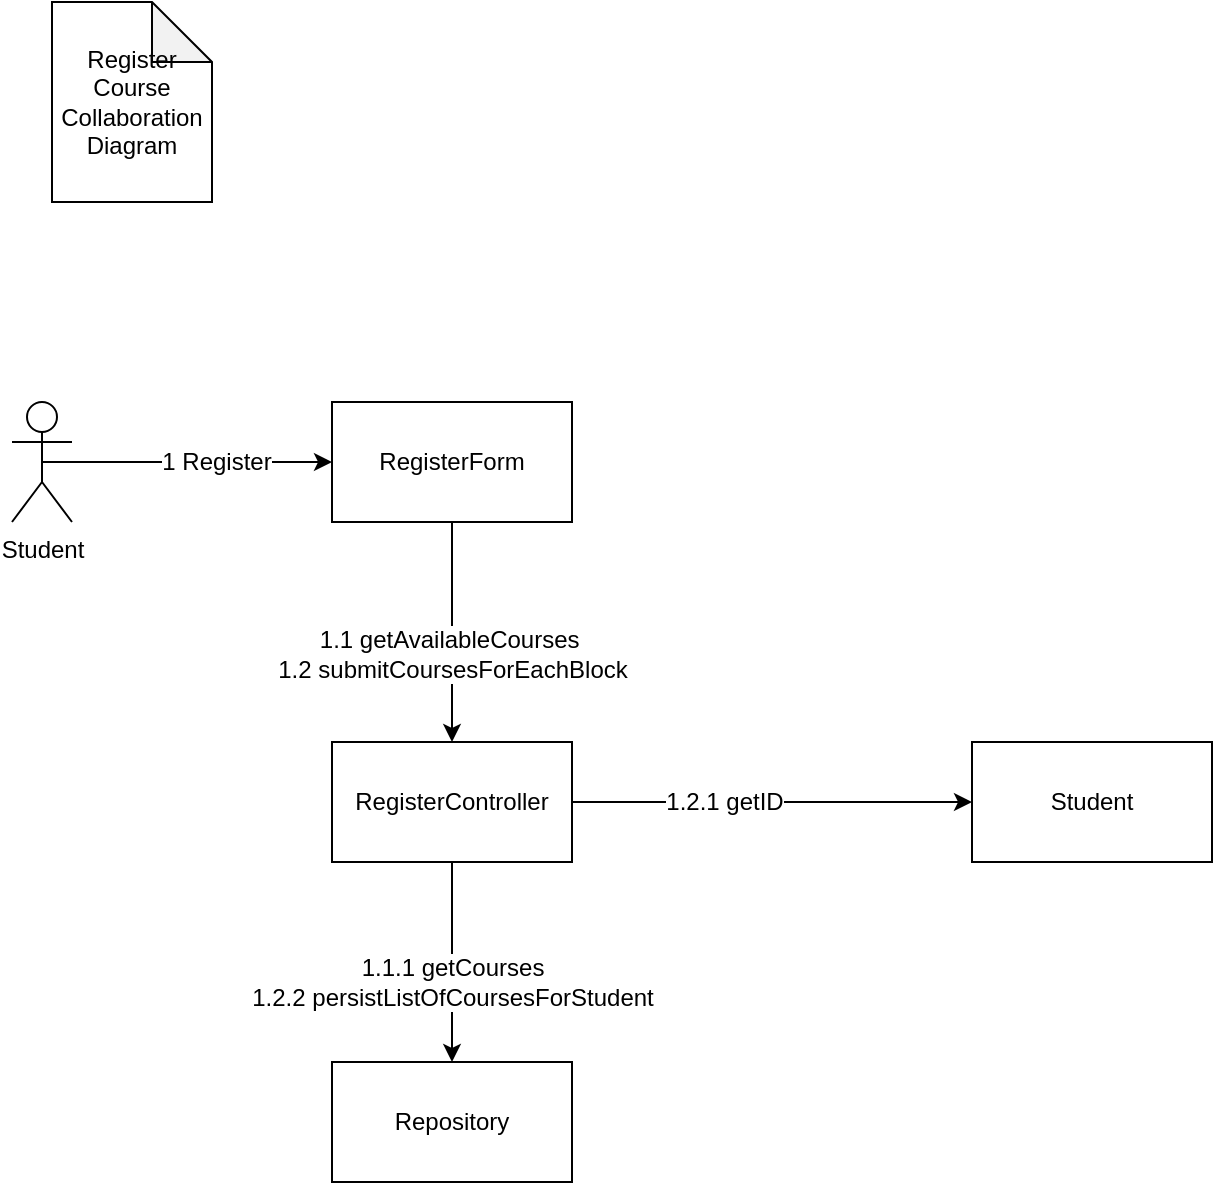 <mxfile version="12.7.9"><diagram id="QeNm8754FsHfRA11Dx_4" name="Page-1"><mxGraphModel dx="1624" dy="697" grid="1" gridSize="10" guides="1" tooltips="1" connect="1" arrows="1" fold="1" page="1" pageScale="1" pageWidth="827" pageHeight="1169" math="0" shadow="0"><root><mxCell id="0"/><mxCell id="1" parent="0"/><mxCell id="QKgyoqtiteRq1oAwJ5jL-1" value="Student" style="shape=umlActor;verticalLabelPosition=bottom;labelBackgroundColor=#ffffff;verticalAlign=top;html=1;outlineConnect=0;" vertex="1" parent="1"><mxGeometry x="70" y="240" width="30" height="60" as="geometry"/></mxCell><mxCell id="QKgyoqtiteRq1oAwJ5jL-2" value="RegisterController" style="rounded=0;whiteSpace=wrap;html=1;" vertex="1" parent="1"><mxGeometry x="230" y="410" width="120" height="60" as="geometry"/></mxCell><mxCell id="QKgyoqtiteRq1oAwJ5jL-3" value="Student" style="rounded=0;whiteSpace=wrap;html=1;" vertex="1" parent="1"><mxGeometry x="550" y="410" width="120" height="60" as="geometry"/></mxCell><mxCell id="QKgyoqtiteRq1oAwJ5jL-4" value="Repository" style="rounded=0;whiteSpace=wrap;html=1;" vertex="1" parent="1"><mxGeometry x="230" y="570" width="120" height="60" as="geometry"/></mxCell><mxCell id="QKgyoqtiteRq1oAwJ5jL-5" value="RegisterForm" style="rounded=0;whiteSpace=wrap;html=1;" vertex="1" parent="1"><mxGeometry x="230" y="240" width="120" height="60" as="geometry"/></mxCell><mxCell id="QKgyoqtiteRq1oAwJ5jL-6" value="" style="endArrow=classic;html=1;exitX=0.5;exitY=0.5;exitDx=0;exitDy=0;exitPerimeter=0;entryX=0;entryY=0.5;entryDx=0;entryDy=0;" edge="1" parent="1" source="QKgyoqtiteRq1oAwJ5jL-1" target="QKgyoqtiteRq1oAwJ5jL-5"><mxGeometry width="50" height="50" relative="1" as="geometry"><mxPoint x="210" y="410" as="sourcePoint"/><mxPoint x="260" y="360" as="targetPoint"/></mxGeometry></mxCell><mxCell id="QKgyoqtiteRq1oAwJ5jL-7" value="1 Register" style="text;html=1;align=center;verticalAlign=middle;resizable=0;points=[];labelBackgroundColor=#ffffff;" vertex="1" connectable="0" parent="QKgyoqtiteRq1oAwJ5jL-6"><mxGeometry x="0.2" relative="1" as="geometry"><mxPoint as="offset"/></mxGeometry></mxCell><mxCell id="QKgyoqtiteRq1oAwJ5jL-8" value="" style="endArrow=classic;html=1;exitX=0.5;exitY=1;exitDx=0;exitDy=0;entryX=0.5;entryY=0;entryDx=0;entryDy=0;" edge="1" parent="1" source="QKgyoqtiteRq1oAwJ5jL-5" target="QKgyoqtiteRq1oAwJ5jL-2"><mxGeometry width="50" height="50" relative="1" as="geometry"><mxPoint x="237.5" y="340" as="sourcePoint"/><mxPoint x="382.5" y="340" as="targetPoint"/></mxGeometry></mxCell><mxCell id="QKgyoqtiteRq1oAwJ5jL-9" value="1.1 getAvailableCourses&amp;nbsp;&lt;br&gt;1.2 submitCoursesForEachBlock" style="text;html=1;align=center;verticalAlign=middle;resizable=0;points=[];labelBackgroundColor=#ffffff;" vertex="1" connectable="0" parent="QKgyoqtiteRq1oAwJ5jL-8"><mxGeometry x="0.2" relative="1" as="geometry"><mxPoint as="offset"/></mxGeometry></mxCell><mxCell id="QKgyoqtiteRq1oAwJ5jL-10" value="" style="endArrow=classic;html=1;exitX=0.5;exitY=1;exitDx=0;exitDy=0;entryX=0.5;entryY=0;entryDx=0;entryDy=0;" edge="1" parent="1" source="QKgyoqtiteRq1oAwJ5jL-2" target="QKgyoqtiteRq1oAwJ5jL-4"><mxGeometry width="50" height="50" relative="1" as="geometry"><mxPoint x="300" y="310" as="sourcePoint"/><mxPoint x="300" y="420" as="targetPoint"/></mxGeometry></mxCell><mxCell id="QKgyoqtiteRq1oAwJ5jL-11" value="1.1.1 getCourses&lt;br&gt;1.2.2 persistListOfCoursesForStudent" style="text;html=1;align=center;verticalAlign=middle;resizable=0;points=[];labelBackgroundColor=#ffffff;" vertex="1" connectable="0" parent="QKgyoqtiteRq1oAwJ5jL-10"><mxGeometry x="0.2" relative="1" as="geometry"><mxPoint as="offset"/></mxGeometry></mxCell><mxCell id="QKgyoqtiteRq1oAwJ5jL-17" value="" style="endArrow=classic;html=1;exitX=1;exitY=0.5;exitDx=0;exitDy=0;entryX=0;entryY=0.5;entryDx=0;entryDy=0;" edge="1" parent="1" source="QKgyoqtiteRq1oAwJ5jL-2" target="QKgyoqtiteRq1oAwJ5jL-3"><mxGeometry width="50" height="50" relative="1" as="geometry"><mxPoint x="550" y="410" as="sourcePoint"/><mxPoint x="600" y="360" as="targetPoint"/></mxGeometry></mxCell><mxCell id="QKgyoqtiteRq1oAwJ5jL-19" value="1.2.1 getID" style="text;html=1;align=center;verticalAlign=middle;resizable=0;points=[];labelBackgroundColor=#ffffff;" vertex="1" connectable="0" parent="QKgyoqtiteRq1oAwJ5jL-17"><mxGeometry x="-0.239" relative="1" as="geometry"><mxPoint as="offset"/></mxGeometry></mxCell><mxCell id="QKgyoqtiteRq1oAwJ5jL-43" value="Register Course Collaboration Diagram" style="shape=note;whiteSpace=wrap;html=1;backgroundOutline=1;darkOpacity=0.05;" vertex="1" parent="1"><mxGeometry x="90" y="40" width="80" height="100" as="geometry"/></mxCell></root></mxGraphModel></diagram></mxfile>